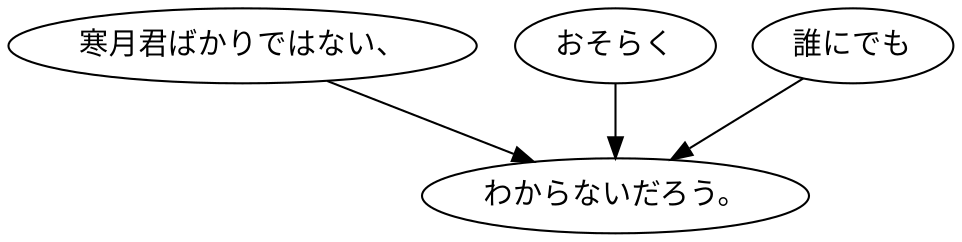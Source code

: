 digraph graph8388 {
	node0 [label="寒月君ばかりではない、"];
	node1 [label="おそらく"];
	node2 [label="誰にでも"];
	node3 [label="わからないだろう。"];
	node0 -> node3;
	node1 -> node3;
	node2 -> node3;
}
